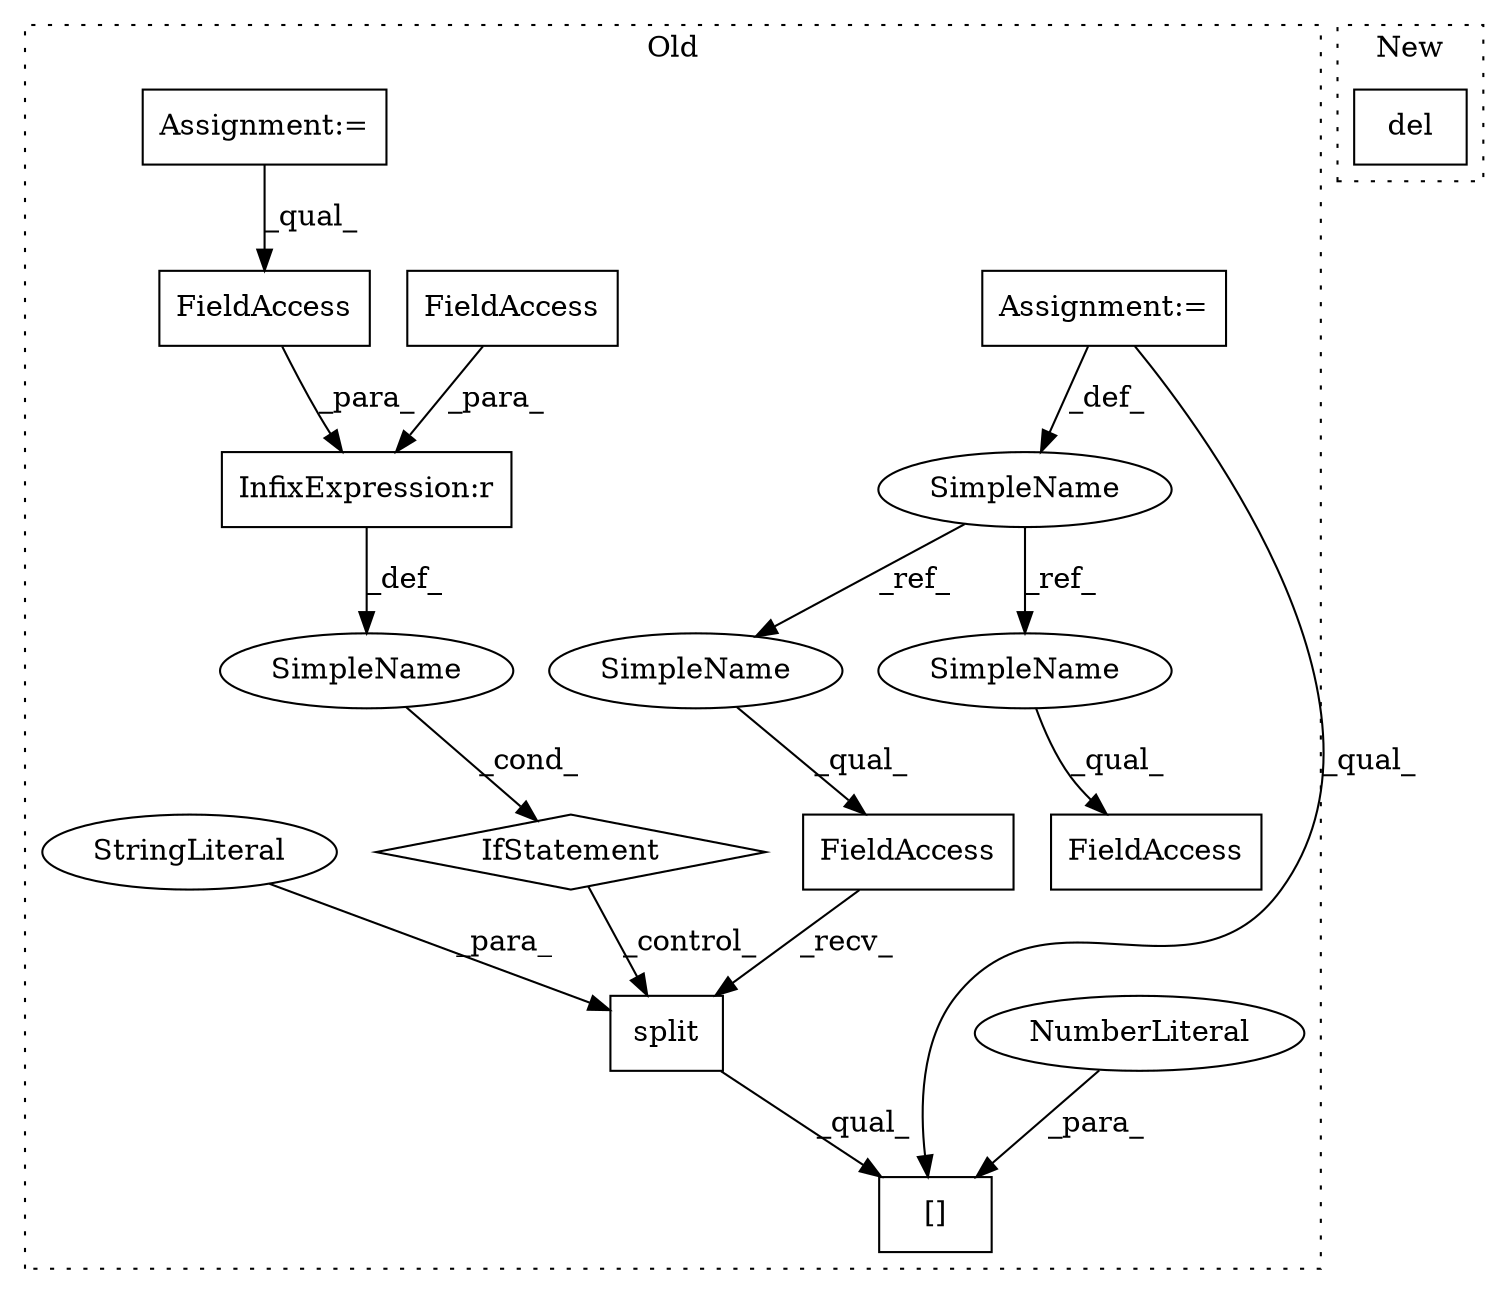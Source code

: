 digraph G {
subgraph cluster0 {
1 [label="split" a="32" s="4902,4911" l="6,1" shape="box"];
3 [label="[]" a="2" s="4882,4914" l="31,1" shape="box"];
4 [label="NumberLiteral" a="34" s="4913" l="1" shape="ellipse"];
5 [label="IfStatement" a="25" s="4788,4832" l="4,2" shape="diamond"];
6 [label="SimpleName" a="42" s="" l="" shape="ellipse"];
7 [label="Assignment:=" a="7" s="4744" l="14" shape="box"];
8 [label="StringLiteral" a="45" s="4908" l="3" shape="ellipse"];
9 [label="InfixExpression:r" a="27" s="4806" l="4" shape="box"];
10 [label="FieldAccess" a="22" s="4882" l="19" shape="box"];
11 [label="SimpleName" a="42" s="4744" l="14" shape="ellipse"];
12 [label="FieldAccess" a="22" s="4842" l="26" shape="box"];
13 [label="FieldAccess" a="22" s="4810" l="22" shape="box"];
14 [label="FieldAccess" a="22" s="4792" l="14" shape="box"];
15 [label="Assignment:=" a="7" s="4729" l="5" shape="box"];
16 [label="SimpleName" a="42" s="4842" l="14" shape="ellipse"];
17 [label="SimpleName" a="42" s="4882" l="14" shape="ellipse"];
label = "Old";
style="dotted";
}
subgraph cluster1 {
2 [label="del" a="32" s="4605,4623" l="4,1" shape="box"];
label = "New";
style="dotted";
}
1 -> 3 [label="_qual_"];
4 -> 3 [label="_para_"];
5 -> 1 [label="_control_"];
6 -> 5 [label="_cond_"];
7 -> 3 [label="_qual_"];
7 -> 11 [label="_def_"];
8 -> 1 [label="_para_"];
9 -> 6 [label="_def_"];
10 -> 1 [label="_recv_"];
11 -> 17 [label="_ref_"];
11 -> 16 [label="_ref_"];
13 -> 9 [label="_para_"];
14 -> 9 [label="_para_"];
15 -> 14 [label="_qual_"];
16 -> 12 [label="_qual_"];
17 -> 10 [label="_qual_"];
}